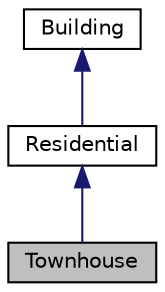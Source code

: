 digraph "Townhouse"
{
 // LATEX_PDF_SIZE
  edge [fontname="Helvetica",fontsize="10",labelfontname="Helvetica",labelfontsize="10"];
  node [fontname="Helvetica",fontsize="10",shape=record];
  Node1 [label="Townhouse",height=0.2,width=0.4,color="black", fillcolor="grey75", style="filled", fontcolor="black",tooltip="Represents a townhouse, inheriting from the Residential class."];
  Node2 -> Node1 [dir="back",color="midnightblue",fontsize="10",style="solid",fontname="Helvetica"];
  Node2 [label="Residential",height=0.2,width=0.4,color="black", fillcolor="white", style="filled",URL="$classResidential.html",tooltip="Represents a residential building with occupancy management."];
  Node3 -> Node2 [dir="back",color="midnightblue",fontsize="10",style="solid",fontname="Helvetica"];
  Node3 [label="Building",height=0.2,width=0.4,color="black", fillcolor="white", style="filled",URL="$classBuilding.html",tooltip="Abstract base class representing a building with facilities, citizens, and utilities."];
}
